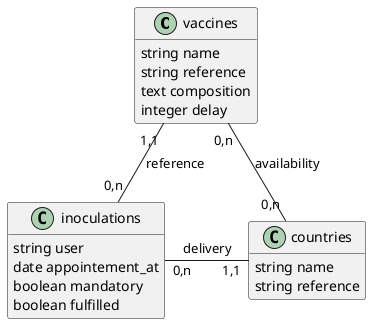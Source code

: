 @startuml

hide empty members

class vaccines {
  string name
  string reference
  text composition
  integer delay
}

class inoculations {
  string user
  date appointement_at
  boolean mandatory
  boolean fulfilled
}

class countries {
  string name
  string reference
}

vaccines "0,n" -right- "0,n" countries : availability
inoculations "0,n" -up- "1,1" vaccines : reference
inoculations "0,n" -right- "1,1" countries : delivery
@enduml

